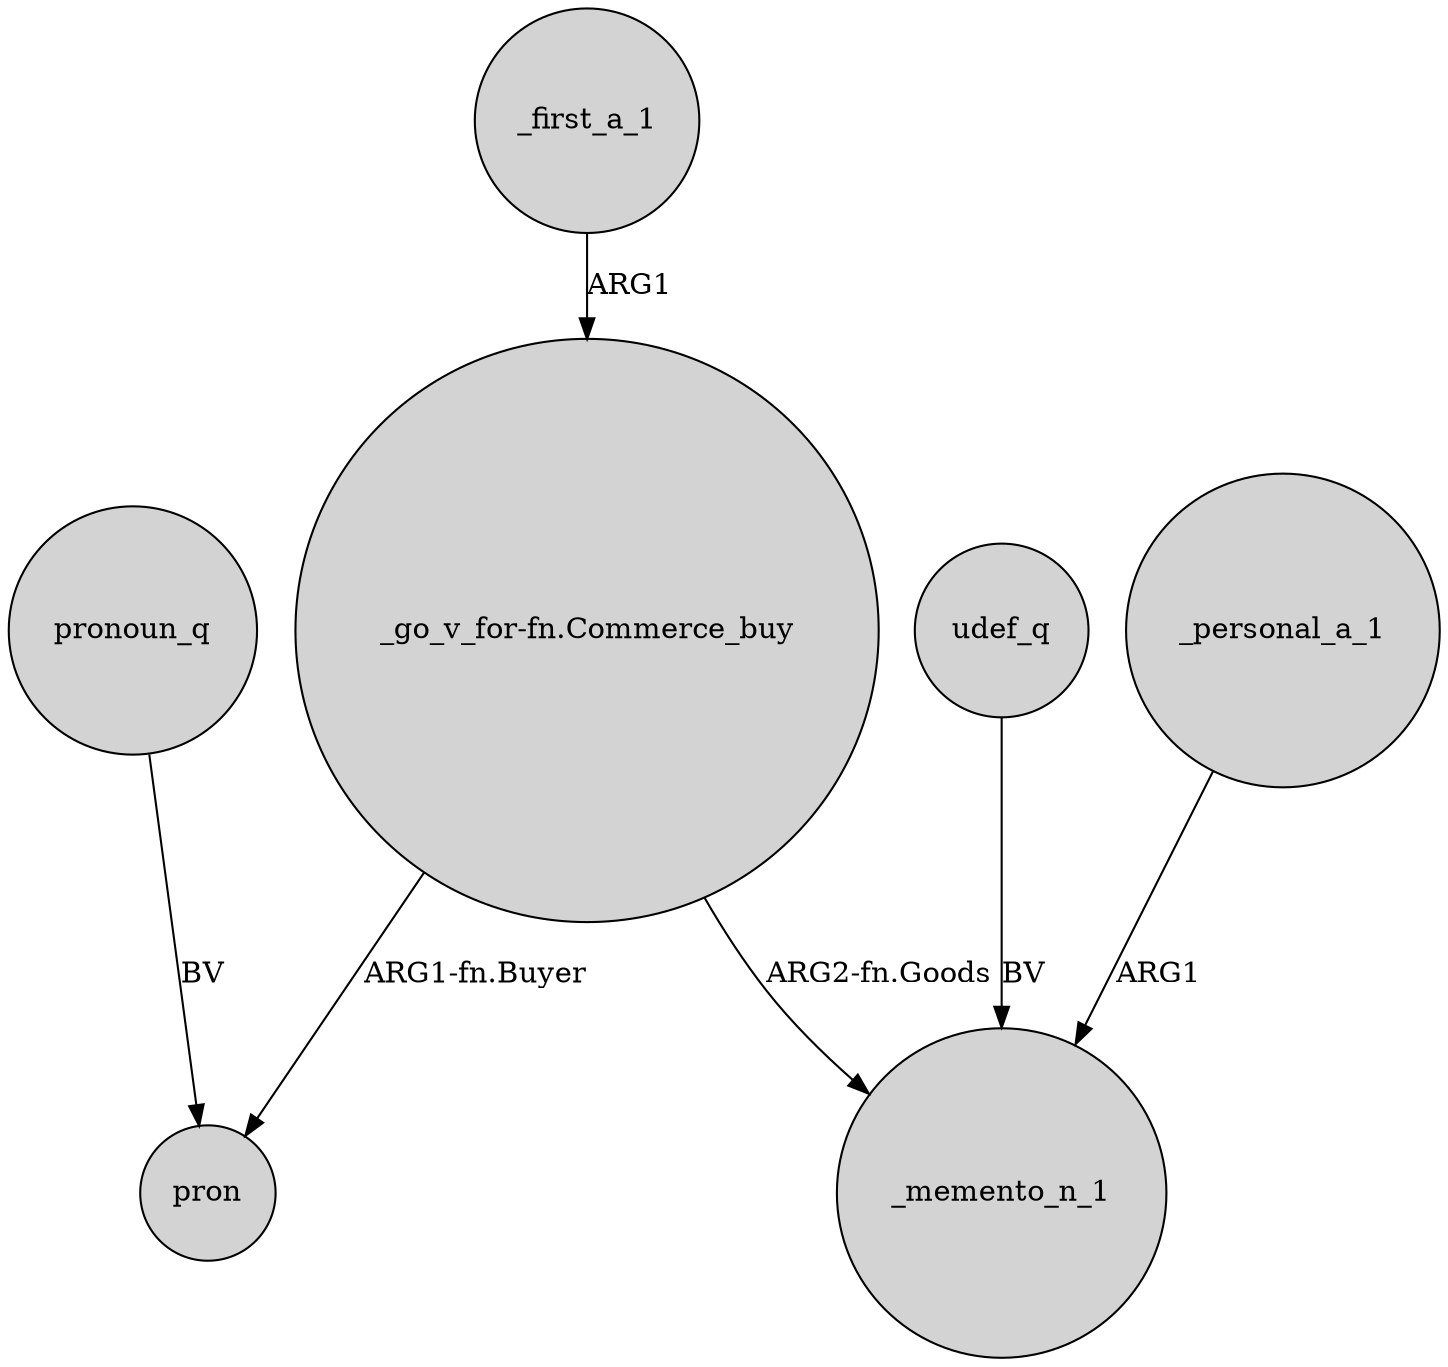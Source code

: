 digraph {
	node [shape=circle style=filled]
	"_go_v_for-fn.Commerce_buy" -> pron [label="ARG1-fn.Buyer"]
	_first_a_1 -> "_go_v_for-fn.Commerce_buy" [label=ARG1]
	udef_q -> _memento_n_1 [label=BV]
	pronoun_q -> pron [label=BV]
	_personal_a_1 -> _memento_n_1 [label=ARG1]
	"_go_v_for-fn.Commerce_buy" -> _memento_n_1 [label="ARG2-fn.Goods"]
}
